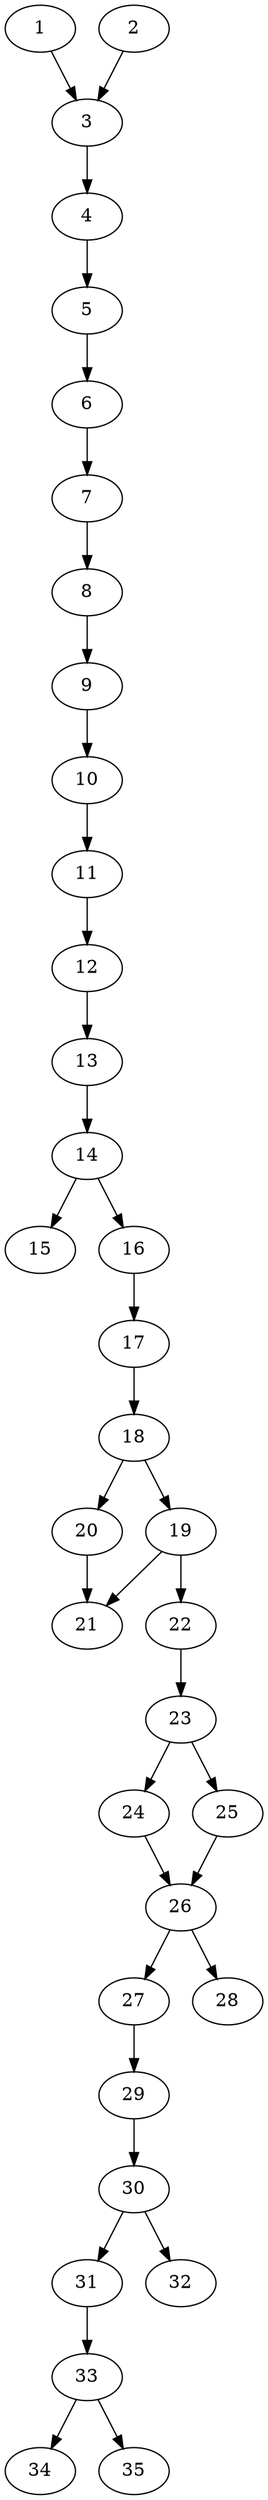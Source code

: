 // DAG automatically generated by daggen at Thu Oct  3 14:05:38 2019
// ./daggen --dot -n 35 --ccr 0.3 --fat 0.3 --regular 0.5 --density 0.6 --mindata 5242880 --maxdata 52428800 
digraph G {
  1 [size="23541760", alpha="0.18", expect_size="7062528"] 
  1 -> 3 [size ="7062528"]
  2 [size="82858667", alpha="0.05", expect_size="24857600"] 
  2 -> 3 [size ="24857600"]
  3 [size="95972693", alpha="0.05", expect_size="28791808"] 
  3 -> 4 [size ="28791808"]
  4 [size="157204480", alpha="0.05", expect_size="47161344"] 
  4 -> 5 [size ="47161344"]
  5 [size="74673493", alpha="0.13", expect_size="22402048"] 
  5 -> 6 [size ="22402048"]
  6 [size="152558933", alpha="0.08", expect_size="45767680"] 
  6 -> 7 [size ="45767680"]
  7 [size="164737707", alpha="0.04", expect_size="49421312"] 
  7 -> 8 [size ="49421312"]
  8 [size="127221760", alpha="0.15", expect_size="38166528"] 
  8 -> 9 [size ="38166528"]
  9 [size="130908160", alpha="0.16", expect_size="39272448"] 
  9 -> 10 [size ="39272448"]
  10 [size="134147413", alpha="0.19", expect_size="40244224"] 
  10 -> 11 [size ="40244224"]
  11 [size="130355200", alpha="0.06", expect_size="39106560"] 
  11 -> 12 [size ="39106560"]
  12 [size="114196480", alpha="0.05", expect_size="34258944"] 
  12 -> 13 [size ="34258944"]
  13 [size="154914133", alpha="0.12", expect_size="46474240"] 
  13 -> 14 [size ="46474240"]
  14 [size="39724373", alpha="0.07", expect_size="11917312"] 
  14 -> 15 [size ="11917312"]
  14 -> 16 [size ="11917312"]
  15 [size="82677760", alpha="0.05", expect_size="24803328"] 
  16 [size="28416000", alpha="0.06", expect_size="8524800"] 
  16 -> 17 [size ="8524800"]
  17 [size="89384960", alpha="0.11", expect_size="26815488"] 
  17 -> 18 [size ="26815488"]
  18 [size="124180480", alpha="0.20", expect_size="37254144"] 
  18 -> 19 [size ="37254144"]
  18 -> 20 [size ="37254144"]
  19 [size="88746667", alpha="0.01", expect_size="26624000"] 
  19 -> 21 [size ="26624000"]
  19 -> 22 [size ="26624000"]
  20 [size="56077653", alpha="0.13", expect_size="16823296"] 
  20 -> 21 [size ="16823296"]
  21 [size="46865067", alpha="0.06", expect_size="14059520"] 
  22 [size="94617600", alpha="0.07", expect_size="28385280"] 
  22 -> 23 [size ="28385280"]
  23 [size="136154453", alpha="0.19", expect_size="40846336"] 
  23 -> 24 [size ="40846336"]
  23 -> 25 [size ="40846336"]
  24 [size="69335040", alpha="0.08", expect_size="20800512"] 
  24 -> 26 [size ="20800512"]
  25 [size="125699413", alpha="0.04", expect_size="37709824"] 
  25 -> 26 [size ="37709824"]
  26 [size="167802880", alpha="0.17", expect_size="50340864"] 
  26 -> 27 [size ="50340864"]
  26 -> 28 [size ="50340864"]
  27 [size="54575787", alpha="0.09", expect_size="16372736"] 
  27 -> 29 [size ="16372736"]
  28 [size="141011627", alpha="0.15", expect_size="42303488"] 
  29 [size="138683733", alpha="0.16", expect_size="41605120"] 
  29 -> 30 [size ="41605120"]
  30 [size="149183147", alpha="0.11", expect_size="44754944"] 
  30 -> 31 [size ="44754944"]
  30 -> 32 [size ="44754944"]
  31 [size="97553067", alpha="0.01", expect_size="29265920"] 
  31 -> 33 [size ="29265920"]
  32 [size="147148800", alpha="0.03", expect_size="44144640"] 
  33 [size="48773120", alpha="0.02", expect_size="14631936"] 
  33 -> 34 [size ="14631936"]
  33 -> 35 [size ="14631936"]
  34 [size="38219093", alpha="0.05", expect_size="11465728"] 
  35 [size="97925120", alpha="0.15", expect_size="29377536"] 
}
